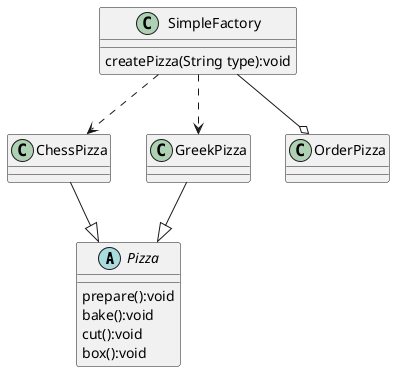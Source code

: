 @startuml

abstract class Pizza {
    prepare():void
    bake():void
    cut():void
    box():void
}

class ChessPizza

class GreekPizza

ChessPizza --|> Pizza
GreekPizza --|> Pizza



class SimpleFactory{
    createPizza(String type):void
}

class OrderPizza{

}
SimpleFactory --o OrderPizza

SimpleFactory ..>ChessPizza
SimpleFactory ..>GreekPizza
@enduml